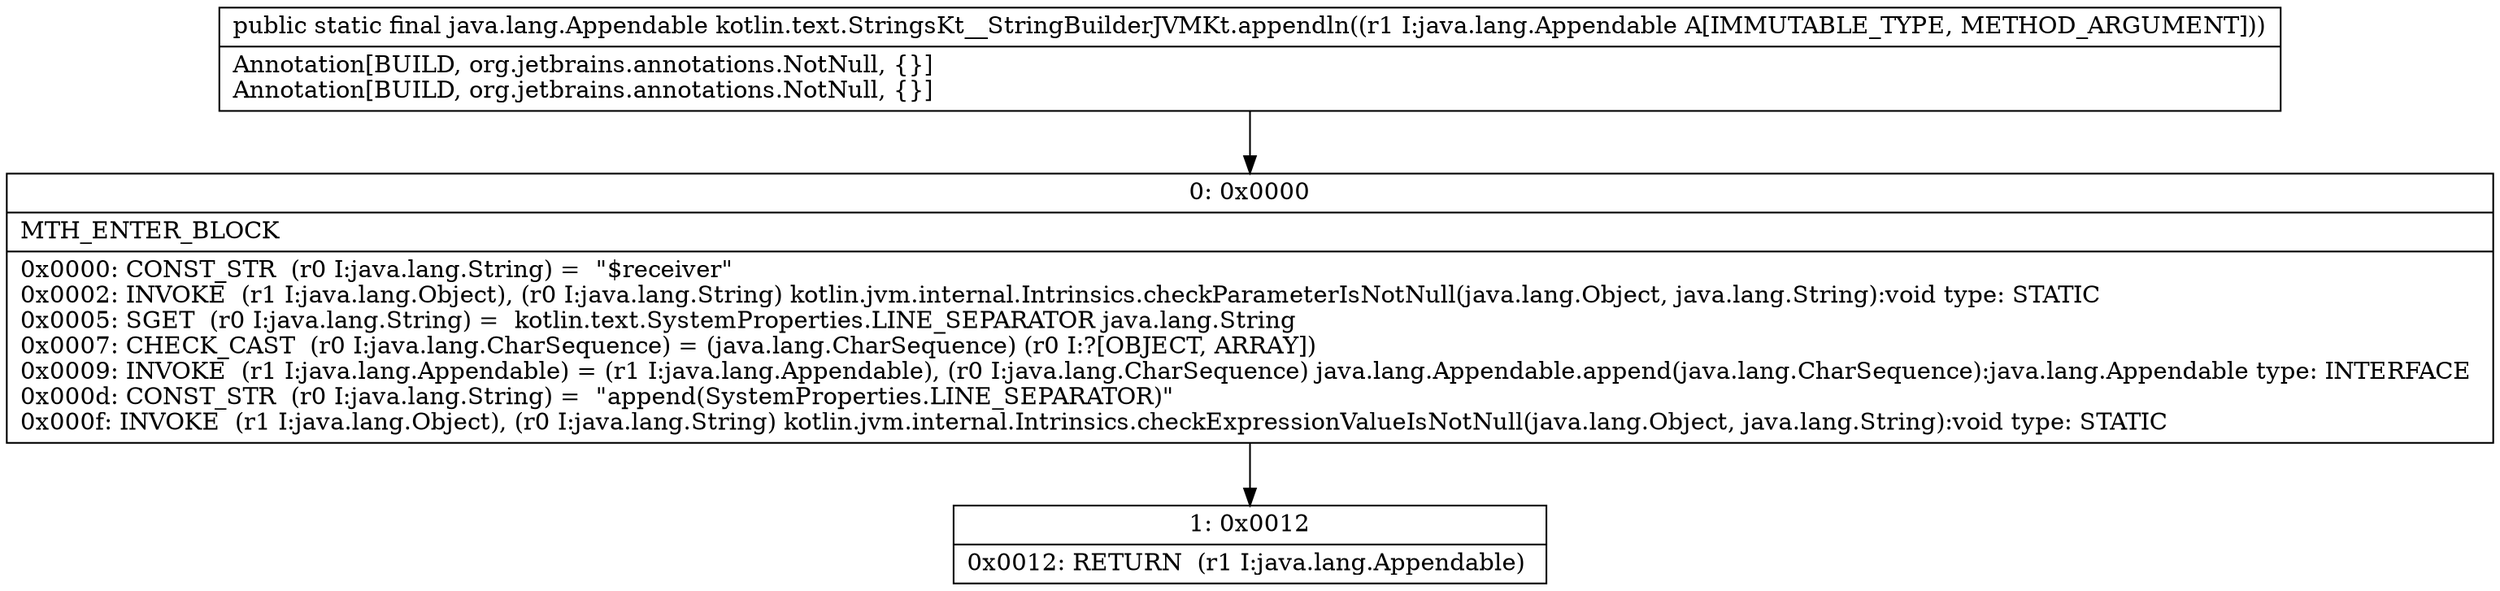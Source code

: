 digraph "CFG forkotlin.text.StringsKt__StringBuilderJVMKt.appendln(Ljava\/lang\/Appendable;)Ljava\/lang\/Appendable;" {
Node_0 [shape=record,label="{0\:\ 0x0000|MTH_ENTER_BLOCK\l|0x0000: CONST_STR  (r0 I:java.lang.String) =  \"$receiver\" \l0x0002: INVOKE  (r1 I:java.lang.Object), (r0 I:java.lang.String) kotlin.jvm.internal.Intrinsics.checkParameterIsNotNull(java.lang.Object, java.lang.String):void type: STATIC \l0x0005: SGET  (r0 I:java.lang.String) =  kotlin.text.SystemProperties.LINE_SEPARATOR java.lang.String \l0x0007: CHECK_CAST  (r0 I:java.lang.CharSequence) = (java.lang.CharSequence) (r0 I:?[OBJECT, ARRAY]) \l0x0009: INVOKE  (r1 I:java.lang.Appendable) = (r1 I:java.lang.Appendable), (r0 I:java.lang.CharSequence) java.lang.Appendable.append(java.lang.CharSequence):java.lang.Appendable type: INTERFACE \l0x000d: CONST_STR  (r0 I:java.lang.String) =  \"append(SystemProperties.LINE_SEPARATOR)\" \l0x000f: INVOKE  (r1 I:java.lang.Object), (r0 I:java.lang.String) kotlin.jvm.internal.Intrinsics.checkExpressionValueIsNotNull(java.lang.Object, java.lang.String):void type: STATIC \l}"];
Node_1 [shape=record,label="{1\:\ 0x0012|0x0012: RETURN  (r1 I:java.lang.Appendable) \l}"];
MethodNode[shape=record,label="{public static final java.lang.Appendable kotlin.text.StringsKt__StringBuilderJVMKt.appendln((r1 I:java.lang.Appendable A[IMMUTABLE_TYPE, METHOD_ARGUMENT]))  | Annotation[BUILD, org.jetbrains.annotations.NotNull, \{\}]\lAnnotation[BUILD, org.jetbrains.annotations.NotNull, \{\}]\l}"];
MethodNode -> Node_0;
Node_0 -> Node_1;
}

